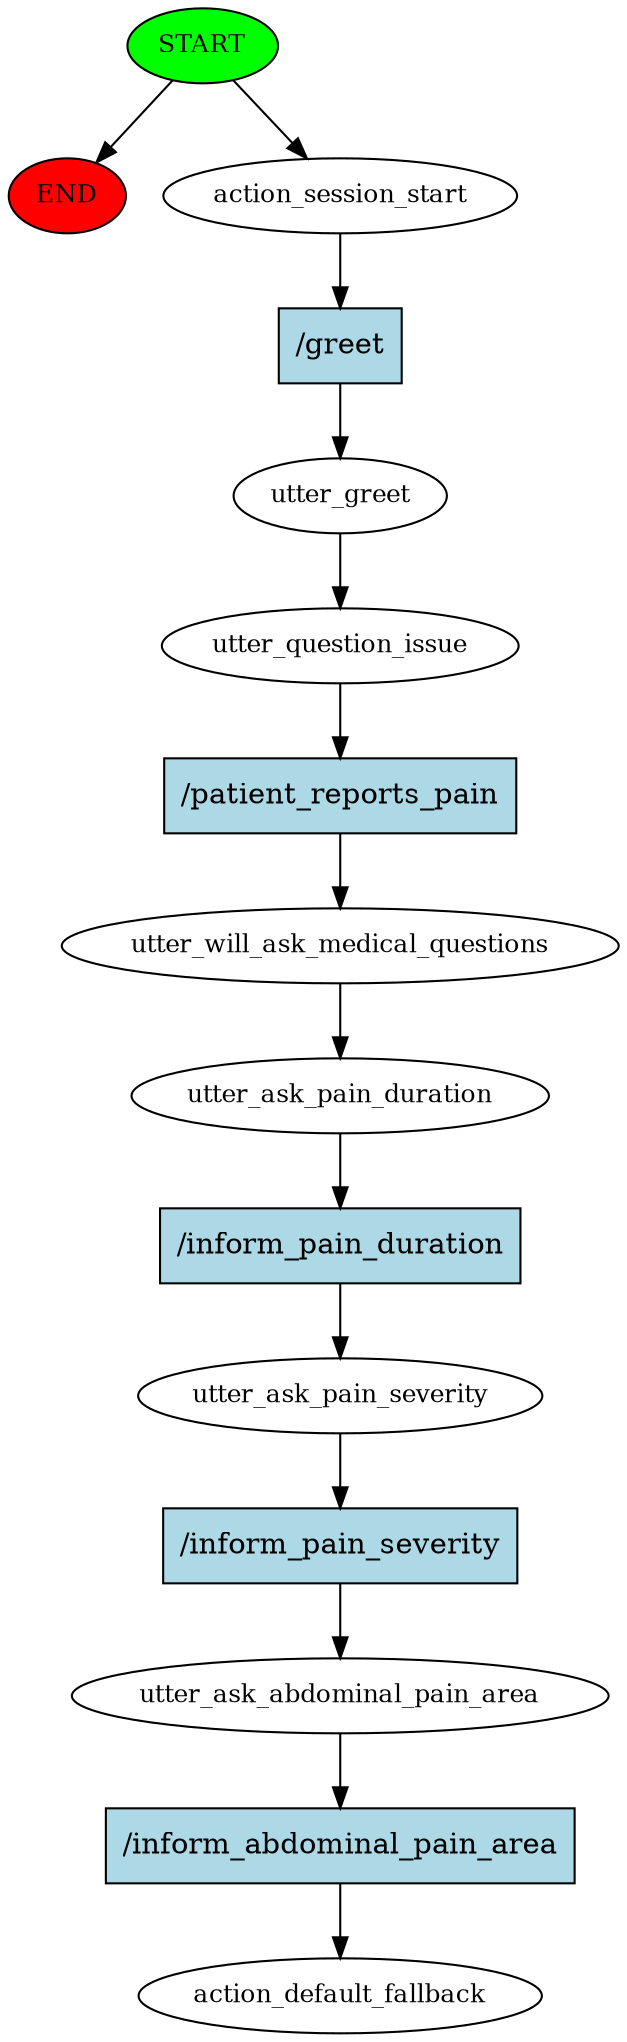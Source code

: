 digraph  {
0 [class="start active", fillcolor=green, fontsize=12, label=START, style=filled];
"-1" [class=end, fillcolor=red, fontsize=12, label=END, style=filled];
1 [class=active, fontsize=12, label=action_session_start];
2 [class=active, fontsize=12, label=utter_greet];
3 [class=active, fontsize=12, label=utter_question_issue];
4 [class=active, fontsize=12, label=utter_will_ask_medical_questions];
5 [class=active, fontsize=12, label=utter_ask_pain_duration];
6 [class=active, fontsize=12, label=utter_ask_pain_severity];
7 [class=active, fontsize=12, label=utter_ask_abdominal_pain_area];
8 [class="dashed active", fontsize=12, label=action_default_fallback];
9 [class="intent active", fillcolor=lightblue, label="/greet", shape=rect, style=filled];
10 [class="intent active", fillcolor=lightblue, label="/patient_reports_pain", shape=rect, style=filled];
11 [class="intent active", fillcolor=lightblue, label="/inform_pain_duration", shape=rect, style=filled];
12 [class="intent active", fillcolor=lightblue, label="/inform_pain_severity", shape=rect, style=filled];
13 [class="intent active", fillcolor=lightblue, label="/inform_abdominal_pain_area", shape=rect, style=filled];
0 -> "-1"  [class="", key=NONE, label=""];
0 -> 1  [class=active, key=NONE, label=""];
1 -> 9  [class=active, key=0];
2 -> 3  [class=active, key=NONE, label=""];
3 -> 10  [class=active, key=0];
4 -> 5  [class=active, key=NONE, label=""];
5 -> 11  [class=active, key=0];
6 -> 12  [class=active, key=0];
7 -> 13  [class=active, key=0];
9 -> 2  [class=active, key=0];
10 -> 4  [class=active, key=0];
11 -> 6  [class=active, key=0];
12 -> 7  [class=active, key=0];
13 -> 8  [class=active, key=0];
}
